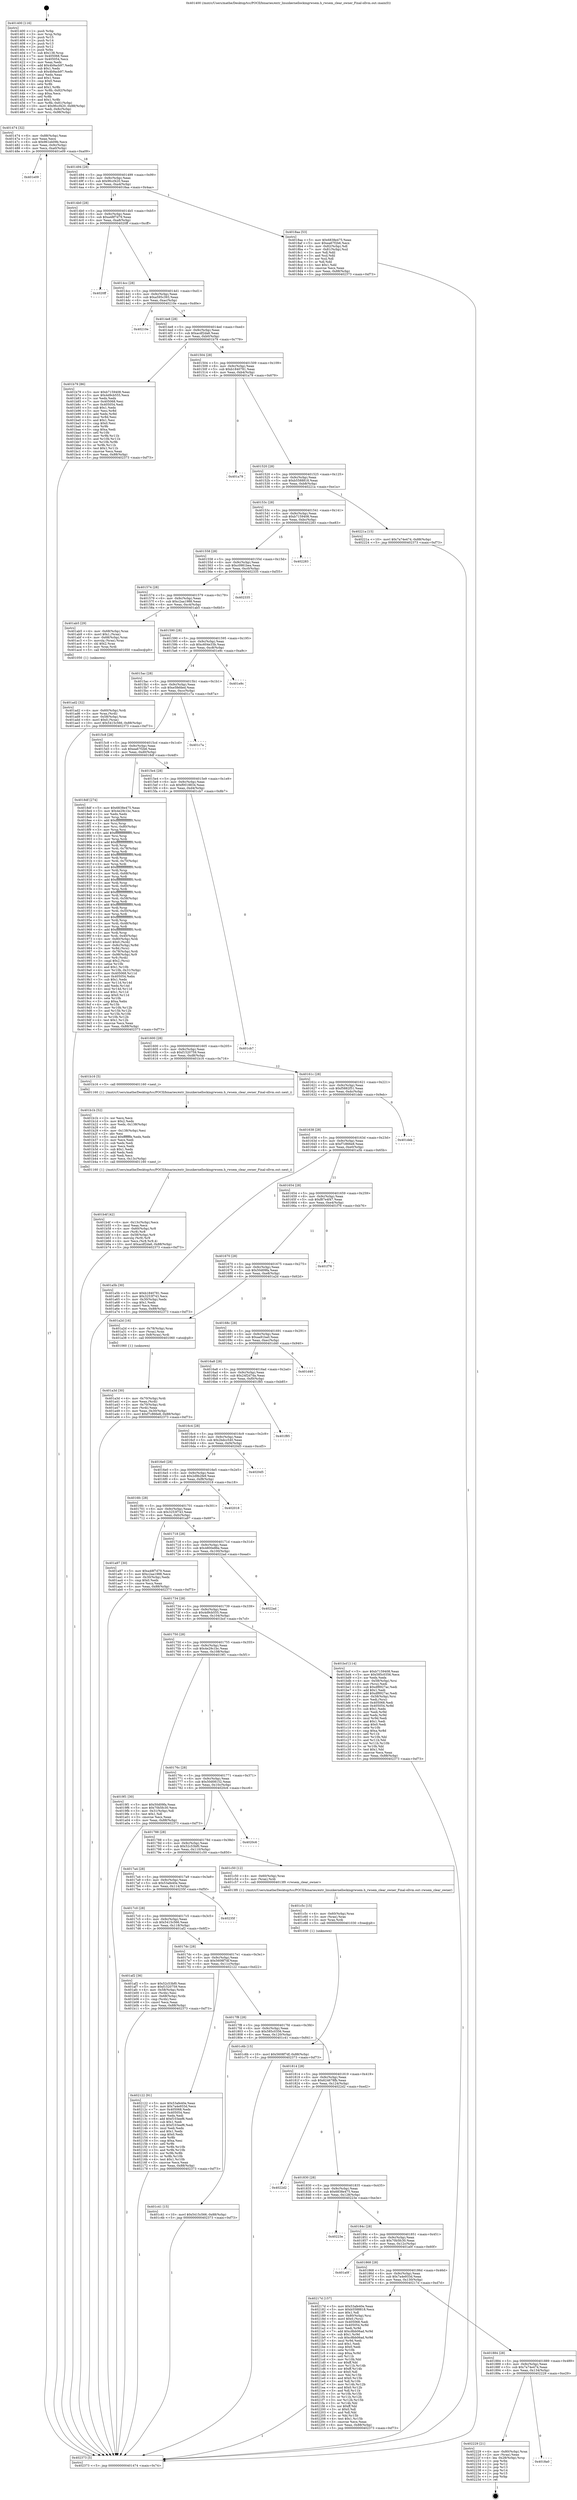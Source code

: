 digraph "0x401400" {
  label = "0x401400 (/mnt/c/Users/mathe/Desktop/tcc/POCII/binaries/extr_linuxkernellockingrwsem.h_rwsem_clear_owner_Final-ollvm.out::main(0))"
  labelloc = "t"
  node[shape=record]

  Entry [label="",width=0.3,height=0.3,shape=circle,fillcolor=black,style=filled]
  "0x401474" [label="{
     0x401474 [32]\l
     | [instrs]\l
     &nbsp;&nbsp;0x401474 \<+6\>: mov -0x88(%rbp),%eax\l
     &nbsp;&nbsp;0x40147a \<+2\>: mov %eax,%ecx\l
     &nbsp;&nbsp;0x40147c \<+6\>: sub $0x961eb09b,%ecx\l
     &nbsp;&nbsp;0x401482 \<+6\>: mov %eax,-0x9c(%rbp)\l
     &nbsp;&nbsp;0x401488 \<+6\>: mov %ecx,-0xa0(%rbp)\l
     &nbsp;&nbsp;0x40148e \<+6\>: je 0000000000401e09 \<main+0xa09\>\l
  }"]
  "0x401e09" [label="{
     0x401e09\l
  }", style=dashed]
  "0x401494" [label="{
     0x401494 [28]\l
     | [instrs]\l
     &nbsp;&nbsp;0x401494 \<+5\>: jmp 0000000000401499 \<main+0x99\>\l
     &nbsp;&nbsp;0x401499 \<+6\>: mov -0x9c(%rbp),%eax\l
     &nbsp;&nbsp;0x40149f \<+5\>: sub $0x9fccf420,%eax\l
     &nbsp;&nbsp;0x4014a4 \<+6\>: mov %eax,-0xa4(%rbp)\l
     &nbsp;&nbsp;0x4014aa \<+6\>: je 00000000004018aa \<main+0x4aa\>\l
  }"]
  Exit [label="",width=0.3,height=0.3,shape=circle,fillcolor=black,style=filled,peripheries=2]
  "0x4018aa" [label="{
     0x4018aa [53]\l
     | [instrs]\l
     &nbsp;&nbsp;0x4018aa \<+5\>: mov $0x6838e475,%eax\l
     &nbsp;&nbsp;0x4018af \<+5\>: mov $0xea67f2b6,%ecx\l
     &nbsp;&nbsp;0x4018b4 \<+6\>: mov -0x82(%rbp),%dl\l
     &nbsp;&nbsp;0x4018ba \<+7\>: mov -0x81(%rbp),%sil\l
     &nbsp;&nbsp;0x4018c1 \<+3\>: mov %dl,%dil\l
     &nbsp;&nbsp;0x4018c4 \<+3\>: and %sil,%dil\l
     &nbsp;&nbsp;0x4018c7 \<+3\>: xor %sil,%dl\l
     &nbsp;&nbsp;0x4018ca \<+3\>: or %dl,%dil\l
     &nbsp;&nbsp;0x4018cd \<+4\>: test $0x1,%dil\l
     &nbsp;&nbsp;0x4018d1 \<+3\>: cmovne %ecx,%eax\l
     &nbsp;&nbsp;0x4018d4 \<+6\>: mov %eax,-0x88(%rbp)\l
     &nbsp;&nbsp;0x4018da \<+5\>: jmp 0000000000402373 \<main+0xf73\>\l
  }"]
  "0x4014b0" [label="{
     0x4014b0 [28]\l
     | [instrs]\l
     &nbsp;&nbsp;0x4014b0 \<+5\>: jmp 00000000004014b5 \<main+0xb5\>\l
     &nbsp;&nbsp;0x4014b5 \<+6\>: mov -0x9c(%rbp),%eax\l
     &nbsp;&nbsp;0x4014bb \<+5\>: sub $0xa48f7d79,%eax\l
     &nbsp;&nbsp;0x4014c0 \<+6\>: mov %eax,-0xa8(%rbp)\l
     &nbsp;&nbsp;0x4014c6 \<+6\>: je 00000000004020ff \<main+0xcff\>\l
  }"]
  "0x402373" [label="{
     0x402373 [5]\l
     | [instrs]\l
     &nbsp;&nbsp;0x402373 \<+5\>: jmp 0000000000401474 \<main+0x74\>\l
  }"]
  "0x401400" [label="{
     0x401400 [116]\l
     | [instrs]\l
     &nbsp;&nbsp;0x401400 \<+1\>: push %rbp\l
     &nbsp;&nbsp;0x401401 \<+3\>: mov %rsp,%rbp\l
     &nbsp;&nbsp;0x401404 \<+2\>: push %r15\l
     &nbsp;&nbsp;0x401406 \<+2\>: push %r14\l
     &nbsp;&nbsp;0x401408 \<+2\>: push %r13\l
     &nbsp;&nbsp;0x40140a \<+2\>: push %r12\l
     &nbsp;&nbsp;0x40140c \<+1\>: push %rbx\l
     &nbsp;&nbsp;0x40140d \<+7\>: sub $0x138,%rsp\l
     &nbsp;&nbsp;0x401414 \<+7\>: mov 0x405068,%eax\l
     &nbsp;&nbsp;0x40141b \<+7\>: mov 0x405054,%ecx\l
     &nbsp;&nbsp;0x401422 \<+2\>: mov %eax,%edx\l
     &nbsp;&nbsp;0x401424 \<+6\>: add $0x4b9acb97,%edx\l
     &nbsp;&nbsp;0x40142a \<+3\>: sub $0x1,%edx\l
     &nbsp;&nbsp;0x40142d \<+6\>: sub $0x4b9acb97,%edx\l
     &nbsp;&nbsp;0x401433 \<+3\>: imul %edx,%eax\l
     &nbsp;&nbsp;0x401436 \<+3\>: and $0x1,%eax\l
     &nbsp;&nbsp;0x401439 \<+3\>: cmp $0x0,%eax\l
     &nbsp;&nbsp;0x40143c \<+4\>: sete %r8b\l
     &nbsp;&nbsp;0x401440 \<+4\>: and $0x1,%r8b\l
     &nbsp;&nbsp;0x401444 \<+7\>: mov %r8b,-0x82(%rbp)\l
     &nbsp;&nbsp;0x40144b \<+3\>: cmp $0xa,%ecx\l
     &nbsp;&nbsp;0x40144e \<+4\>: setl %r8b\l
     &nbsp;&nbsp;0x401452 \<+4\>: and $0x1,%r8b\l
     &nbsp;&nbsp;0x401456 \<+7\>: mov %r8b,-0x81(%rbp)\l
     &nbsp;&nbsp;0x40145d \<+10\>: movl $0x9fccf420,-0x88(%rbp)\l
     &nbsp;&nbsp;0x401467 \<+6\>: mov %edi,-0x8c(%rbp)\l
     &nbsp;&nbsp;0x40146d \<+7\>: mov %rsi,-0x98(%rbp)\l
  }"]
  "0x4018a0" [label="{
     0x4018a0\l
  }", style=dashed]
  "0x4020ff" [label="{
     0x4020ff\l
  }", style=dashed]
  "0x4014cc" [label="{
     0x4014cc [28]\l
     | [instrs]\l
     &nbsp;&nbsp;0x4014cc \<+5\>: jmp 00000000004014d1 \<main+0xd1\>\l
     &nbsp;&nbsp;0x4014d1 \<+6\>: mov -0x9c(%rbp),%eax\l
     &nbsp;&nbsp;0x4014d7 \<+5\>: sub $0xa595c393,%eax\l
     &nbsp;&nbsp;0x4014dc \<+6\>: mov %eax,-0xac(%rbp)\l
     &nbsp;&nbsp;0x4014e2 \<+6\>: je 000000000040210e \<main+0xd0e\>\l
  }"]
  "0x402229" [label="{
     0x402229 [21]\l
     | [instrs]\l
     &nbsp;&nbsp;0x402229 \<+4\>: mov -0x80(%rbp),%rax\l
     &nbsp;&nbsp;0x40222d \<+2\>: mov (%rax),%eax\l
     &nbsp;&nbsp;0x40222f \<+4\>: lea -0x28(%rbp),%rsp\l
     &nbsp;&nbsp;0x402233 \<+1\>: pop %rbx\l
     &nbsp;&nbsp;0x402234 \<+2\>: pop %r12\l
     &nbsp;&nbsp;0x402236 \<+2\>: pop %r13\l
     &nbsp;&nbsp;0x402238 \<+2\>: pop %r14\l
     &nbsp;&nbsp;0x40223a \<+2\>: pop %r15\l
     &nbsp;&nbsp;0x40223c \<+1\>: pop %rbp\l
     &nbsp;&nbsp;0x40223d \<+1\>: ret\l
  }"]
  "0x40210e" [label="{
     0x40210e\l
  }", style=dashed]
  "0x4014e8" [label="{
     0x4014e8 [28]\l
     | [instrs]\l
     &nbsp;&nbsp;0x4014e8 \<+5\>: jmp 00000000004014ed \<main+0xed\>\l
     &nbsp;&nbsp;0x4014ed \<+6\>: mov -0x9c(%rbp),%eax\l
     &nbsp;&nbsp;0x4014f3 \<+5\>: sub $0xacdf2da6,%eax\l
     &nbsp;&nbsp;0x4014f8 \<+6\>: mov %eax,-0xb0(%rbp)\l
     &nbsp;&nbsp;0x4014fe \<+6\>: je 0000000000401b79 \<main+0x779\>\l
  }"]
  "0x401884" [label="{
     0x401884 [28]\l
     | [instrs]\l
     &nbsp;&nbsp;0x401884 \<+5\>: jmp 0000000000401889 \<main+0x489\>\l
     &nbsp;&nbsp;0x401889 \<+6\>: mov -0x9c(%rbp),%eax\l
     &nbsp;&nbsp;0x40188f \<+5\>: sub $0x7a74e474,%eax\l
     &nbsp;&nbsp;0x401894 \<+6\>: mov %eax,-0x134(%rbp)\l
     &nbsp;&nbsp;0x40189a \<+6\>: je 0000000000402229 \<main+0xe29\>\l
  }"]
  "0x401b79" [label="{
     0x401b79 [86]\l
     | [instrs]\l
     &nbsp;&nbsp;0x401b79 \<+5\>: mov $0xb7159408,%eax\l
     &nbsp;&nbsp;0x401b7e \<+5\>: mov $0x4d9cb555,%ecx\l
     &nbsp;&nbsp;0x401b83 \<+2\>: xor %edx,%edx\l
     &nbsp;&nbsp;0x401b85 \<+7\>: mov 0x405068,%esi\l
     &nbsp;&nbsp;0x401b8c \<+7\>: mov 0x405054,%edi\l
     &nbsp;&nbsp;0x401b93 \<+3\>: sub $0x1,%edx\l
     &nbsp;&nbsp;0x401b96 \<+3\>: mov %esi,%r8d\l
     &nbsp;&nbsp;0x401b99 \<+3\>: add %edx,%r8d\l
     &nbsp;&nbsp;0x401b9c \<+4\>: imul %r8d,%esi\l
     &nbsp;&nbsp;0x401ba0 \<+3\>: and $0x1,%esi\l
     &nbsp;&nbsp;0x401ba3 \<+3\>: cmp $0x0,%esi\l
     &nbsp;&nbsp;0x401ba6 \<+4\>: sete %r9b\l
     &nbsp;&nbsp;0x401baa \<+3\>: cmp $0xa,%edi\l
     &nbsp;&nbsp;0x401bad \<+4\>: setl %r10b\l
     &nbsp;&nbsp;0x401bb1 \<+3\>: mov %r9b,%r11b\l
     &nbsp;&nbsp;0x401bb4 \<+3\>: and %r10b,%r11b\l
     &nbsp;&nbsp;0x401bb7 \<+3\>: xor %r10b,%r9b\l
     &nbsp;&nbsp;0x401bba \<+3\>: or %r9b,%r11b\l
     &nbsp;&nbsp;0x401bbd \<+4\>: test $0x1,%r11b\l
     &nbsp;&nbsp;0x401bc1 \<+3\>: cmovne %ecx,%eax\l
     &nbsp;&nbsp;0x401bc4 \<+6\>: mov %eax,-0x88(%rbp)\l
     &nbsp;&nbsp;0x401bca \<+5\>: jmp 0000000000402373 \<main+0xf73\>\l
  }"]
  "0x401504" [label="{
     0x401504 [28]\l
     | [instrs]\l
     &nbsp;&nbsp;0x401504 \<+5\>: jmp 0000000000401509 \<main+0x109\>\l
     &nbsp;&nbsp;0x401509 \<+6\>: mov -0x9c(%rbp),%eax\l
     &nbsp;&nbsp;0x40150f \<+5\>: sub $0xb1840781,%eax\l
     &nbsp;&nbsp;0x401514 \<+6\>: mov %eax,-0xb4(%rbp)\l
     &nbsp;&nbsp;0x40151a \<+6\>: je 0000000000401a79 \<main+0x679\>\l
  }"]
  "0x40217d" [label="{
     0x40217d [157]\l
     | [instrs]\l
     &nbsp;&nbsp;0x40217d \<+5\>: mov $0x53afe40e,%eax\l
     &nbsp;&nbsp;0x402182 \<+5\>: mov $0xb5588818,%ecx\l
     &nbsp;&nbsp;0x402187 \<+2\>: mov $0x1,%dl\l
     &nbsp;&nbsp;0x402189 \<+4\>: mov -0x80(%rbp),%rsi\l
     &nbsp;&nbsp;0x40218d \<+6\>: movl $0x0,(%rsi)\l
     &nbsp;&nbsp;0x402193 \<+7\>: mov 0x405068,%edi\l
     &nbsp;&nbsp;0x40219a \<+8\>: mov 0x405054,%r8d\l
     &nbsp;&nbsp;0x4021a2 \<+3\>: mov %edi,%r9d\l
     &nbsp;&nbsp;0x4021a5 \<+7\>: add $0xc8bb06ad,%r9d\l
     &nbsp;&nbsp;0x4021ac \<+4\>: sub $0x1,%r9d\l
     &nbsp;&nbsp;0x4021b0 \<+7\>: sub $0xc8bb06ad,%r9d\l
     &nbsp;&nbsp;0x4021b7 \<+4\>: imul %r9d,%edi\l
     &nbsp;&nbsp;0x4021bb \<+3\>: and $0x1,%edi\l
     &nbsp;&nbsp;0x4021be \<+3\>: cmp $0x0,%edi\l
     &nbsp;&nbsp;0x4021c1 \<+4\>: sete %r10b\l
     &nbsp;&nbsp;0x4021c5 \<+4\>: cmp $0xa,%r8d\l
     &nbsp;&nbsp;0x4021c9 \<+4\>: setl %r11b\l
     &nbsp;&nbsp;0x4021cd \<+3\>: mov %r10b,%bl\l
     &nbsp;&nbsp;0x4021d0 \<+3\>: xor $0xff,%bl\l
     &nbsp;&nbsp;0x4021d3 \<+3\>: mov %r11b,%r14b\l
     &nbsp;&nbsp;0x4021d6 \<+4\>: xor $0xff,%r14b\l
     &nbsp;&nbsp;0x4021da \<+3\>: xor $0x0,%dl\l
     &nbsp;&nbsp;0x4021dd \<+3\>: mov %bl,%r15b\l
     &nbsp;&nbsp;0x4021e0 \<+4\>: and $0x0,%r15b\l
     &nbsp;&nbsp;0x4021e4 \<+3\>: and %dl,%r10b\l
     &nbsp;&nbsp;0x4021e7 \<+3\>: mov %r14b,%r12b\l
     &nbsp;&nbsp;0x4021ea \<+4\>: and $0x0,%r12b\l
     &nbsp;&nbsp;0x4021ee \<+3\>: and %dl,%r11b\l
     &nbsp;&nbsp;0x4021f1 \<+3\>: or %r10b,%r15b\l
     &nbsp;&nbsp;0x4021f4 \<+3\>: or %r11b,%r12b\l
     &nbsp;&nbsp;0x4021f7 \<+3\>: xor %r12b,%r15b\l
     &nbsp;&nbsp;0x4021fa \<+3\>: or %r14b,%bl\l
     &nbsp;&nbsp;0x4021fd \<+3\>: xor $0xff,%bl\l
     &nbsp;&nbsp;0x402200 \<+3\>: or $0x0,%dl\l
     &nbsp;&nbsp;0x402203 \<+2\>: and %dl,%bl\l
     &nbsp;&nbsp;0x402205 \<+3\>: or %bl,%r15b\l
     &nbsp;&nbsp;0x402208 \<+4\>: test $0x1,%r15b\l
     &nbsp;&nbsp;0x40220c \<+3\>: cmovne %ecx,%eax\l
     &nbsp;&nbsp;0x40220f \<+6\>: mov %eax,-0x88(%rbp)\l
     &nbsp;&nbsp;0x402215 \<+5\>: jmp 0000000000402373 \<main+0xf73\>\l
  }"]
  "0x401a79" [label="{
     0x401a79\l
  }", style=dashed]
  "0x401520" [label="{
     0x401520 [28]\l
     | [instrs]\l
     &nbsp;&nbsp;0x401520 \<+5\>: jmp 0000000000401525 \<main+0x125\>\l
     &nbsp;&nbsp;0x401525 \<+6\>: mov -0x9c(%rbp),%eax\l
     &nbsp;&nbsp;0x40152b \<+5\>: sub $0xb5588818,%eax\l
     &nbsp;&nbsp;0x401530 \<+6\>: mov %eax,-0xb8(%rbp)\l
     &nbsp;&nbsp;0x401536 \<+6\>: je 000000000040221a \<main+0xe1a\>\l
  }"]
  "0x401868" [label="{
     0x401868 [28]\l
     | [instrs]\l
     &nbsp;&nbsp;0x401868 \<+5\>: jmp 000000000040186d \<main+0x46d\>\l
     &nbsp;&nbsp;0x40186d \<+6\>: mov -0x9c(%rbp),%eax\l
     &nbsp;&nbsp;0x401873 \<+5\>: sub $0x7a4e933d,%eax\l
     &nbsp;&nbsp;0x401878 \<+6\>: mov %eax,-0x130(%rbp)\l
     &nbsp;&nbsp;0x40187e \<+6\>: je 000000000040217d \<main+0xd7d\>\l
  }"]
  "0x40221a" [label="{
     0x40221a [15]\l
     | [instrs]\l
     &nbsp;&nbsp;0x40221a \<+10\>: movl $0x7a74e474,-0x88(%rbp)\l
     &nbsp;&nbsp;0x402224 \<+5\>: jmp 0000000000402373 \<main+0xf73\>\l
  }"]
  "0x40153c" [label="{
     0x40153c [28]\l
     | [instrs]\l
     &nbsp;&nbsp;0x40153c \<+5\>: jmp 0000000000401541 \<main+0x141\>\l
     &nbsp;&nbsp;0x401541 \<+6\>: mov -0x9c(%rbp),%eax\l
     &nbsp;&nbsp;0x401547 \<+5\>: sub $0xb7159408,%eax\l
     &nbsp;&nbsp;0x40154c \<+6\>: mov %eax,-0xbc(%rbp)\l
     &nbsp;&nbsp;0x401552 \<+6\>: je 0000000000402283 \<main+0xe83\>\l
  }"]
  "0x401a0f" [label="{
     0x401a0f\l
  }", style=dashed]
  "0x402283" [label="{
     0x402283\l
  }", style=dashed]
  "0x401558" [label="{
     0x401558 [28]\l
     | [instrs]\l
     &nbsp;&nbsp;0x401558 \<+5\>: jmp 000000000040155d \<main+0x15d\>\l
     &nbsp;&nbsp;0x40155d \<+6\>: mov -0x9c(%rbp),%eax\l
     &nbsp;&nbsp;0x401563 \<+5\>: sub $0xc0981bea,%eax\l
     &nbsp;&nbsp;0x401568 \<+6\>: mov %eax,-0xc0(%rbp)\l
     &nbsp;&nbsp;0x40156e \<+6\>: je 0000000000402335 \<main+0xf35\>\l
  }"]
  "0x40184c" [label="{
     0x40184c [28]\l
     | [instrs]\l
     &nbsp;&nbsp;0x40184c \<+5\>: jmp 0000000000401851 \<main+0x451\>\l
     &nbsp;&nbsp;0x401851 \<+6\>: mov -0x9c(%rbp),%eax\l
     &nbsp;&nbsp;0x401857 \<+5\>: sub $0x70b5fc30,%eax\l
     &nbsp;&nbsp;0x40185c \<+6\>: mov %eax,-0x12c(%rbp)\l
     &nbsp;&nbsp;0x401862 \<+6\>: je 0000000000401a0f \<main+0x60f\>\l
  }"]
  "0x402335" [label="{
     0x402335\l
  }", style=dashed]
  "0x401574" [label="{
     0x401574 [28]\l
     | [instrs]\l
     &nbsp;&nbsp;0x401574 \<+5\>: jmp 0000000000401579 \<main+0x179\>\l
     &nbsp;&nbsp;0x401579 \<+6\>: mov -0x9c(%rbp),%eax\l
     &nbsp;&nbsp;0x40157f \<+5\>: sub $0xc2aa1988,%eax\l
     &nbsp;&nbsp;0x401584 \<+6\>: mov %eax,-0xc4(%rbp)\l
     &nbsp;&nbsp;0x40158a \<+6\>: je 0000000000401ab5 \<main+0x6b5\>\l
  }"]
  "0x40223e" [label="{
     0x40223e\l
  }", style=dashed]
  "0x401ab5" [label="{
     0x401ab5 [29]\l
     | [instrs]\l
     &nbsp;&nbsp;0x401ab5 \<+4\>: mov -0x68(%rbp),%rax\l
     &nbsp;&nbsp;0x401ab9 \<+6\>: movl $0x1,(%rax)\l
     &nbsp;&nbsp;0x401abf \<+4\>: mov -0x68(%rbp),%rax\l
     &nbsp;&nbsp;0x401ac3 \<+3\>: movslq (%rax),%rax\l
     &nbsp;&nbsp;0x401ac6 \<+4\>: shl $0x2,%rax\l
     &nbsp;&nbsp;0x401aca \<+3\>: mov %rax,%rdi\l
     &nbsp;&nbsp;0x401acd \<+5\>: call 0000000000401050 \<malloc@plt\>\l
     | [calls]\l
     &nbsp;&nbsp;0x401050 \{1\} (unknown)\l
  }"]
  "0x401590" [label="{
     0x401590 [28]\l
     | [instrs]\l
     &nbsp;&nbsp;0x401590 \<+5\>: jmp 0000000000401595 \<main+0x195\>\l
     &nbsp;&nbsp;0x401595 \<+6\>: mov -0x9c(%rbp),%eax\l
     &nbsp;&nbsp;0x40159b \<+5\>: sub $0xc604e33b,%eax\l
     &nbsp;&nbsp;0x4015a0 \<+6\>: mov %eax,-0xc8(%rbp)\l
     &nbsp;&nbsp;0x4015a6 \<+6\>: je 0000000000401e9c \<main+0xa9c\>\l
  }"]
  "0x401830" [label="{
     0x401830 [28]\l
     | [instrs]\l
     &nbsp;&nbsp;0x401830 \<+5\>: jmp 0000000000401835 \<main+0x435\>\l
     &nbsp;&nbsp;0x401835 \<+6\>: mov -0x9c(%rbp),%eax\l
     &nbsp;&nbsp;0x40183b \<+5\>: sub $0x6838e475,%eax\l
     &nbsp;&nbsp;0x401840 \<+6\>: mov %eax,-0x128(%rbp)\l
     &nbsp;&nbsp;0x401846 \<+6\>: je 000000000040223e \<main+0xe3e\>\l
  }"]
  "0x401e9c" [label="{
     0x401e9c\l
  }", style=dashed]
  "0x4015ac" [label="{
     0x4015ac [28]\l
     | [instrs]\l
     &nbsp;&nbsp;0x4015ac \<+5\>: jmp 00000000004015b1 \<main+0x1b1\>\l
     &nbsp;&nbsp;0x4015b1 \<+6\>: mov -0x9c(%rbp),%eax\l
     &nbsp;&nbsp;0x4015b7 \<+5\>: sub $0xe5fefded,%eax\l
     &nbsp;&nbsp;0x4015bc \<+6\>: mov %eax,-0xcc(%rbp)\l
     &nbsp;&nbsp;0x4015c2 \<+6\>: je 0000000000401c7a \<main+0x87a\>\l
  }"]
  "0x4022d2" [label="{
     0x4022d2\l
  }", style=dashed]
  "0x401c7a" [label="{
     0x401c7a\l
  }", style=dashed]
  "0x4015c8" [label="{
     0x4015c8 [28]\l
     | [instrs]\l
     &nbsp;&nbsp;0x4015c8 \<+5\>: jmp 00000000004015cd \<main+0x1cd\>\l
     &nbsp;&nbsp;0x4015cd \<+6\>: mov -0x9c(%rbp),%eax\l
     &nbsp;&nbsp;0x4015d3 \<+5\>: sub $0xea67f2b6,%eax\l
     &nbsp;&nbsp;0x4015d8 \<+6\>: mov %eax,-0xd0(%rbp)\l
     &nbsp;&nbsp;0x4015de \<+6\>: je 00000000004018df \<main+0x4df\>\l
  }"]
  "0x401c6b" [label="{
     0x401c6b [15]\l
     | [instrs]\l
     &nbsp;&nbsp;0x401c6b \<+10\>: movl $0x5608f7df,-0x88(%rbp)\l
     &nbsp;&nbsp;0x401c75 \<+5\>: jmp 0000000000402373 \<main+0xf73\>\l
  }"]
  "0x4018df" [label="{
     0x4018df [274]\l
     | [instrs]\l
     &nbsp;&nbsp;0x4018df \<+5\>: mov $0x6838e475,%eax\l
     &nbsp;&nbsp;0x4018e4 \<+5\>: mov $0x4e29c1bc,%ecx\l
     &nbsp;&nbsp;0x4018e9 \<+2\>: xor %edx,%edx\l
     &nbsp;&nbsp;0x4018eb \<+3\>: mov %rsp,%rsi\l
     &nbsp;&nbsp;0x4018ee \<+4\>: add $0xfffffffffffffff0,%rsi\l
     &nbsp;&nbsp;0x4018f2 \<+3\>: mov %rsi,%rsp\l
     &nbsp;&nbsp;0x4018f5 \<+4\>: mov %rsi,-0x80(%rbp)\l
     &nbsp;&nbsp;0x4018f9 \<+3\>: mov %rsp,%rsi\l
     &nbsp;&nbsp;0x4018fc \<+4\>: add $0xfffffffffffffff0,%rsi\l
     &nbsp;&nbsp;0x401900 \<+3\>: mov %rsi,%rsp\l
     &nbsp;&nbsp;0x401903 \<+3\>: mov %rsp,%rdi\l
     &nbsp;&nbsp;0x401906 \<+4\>: add $0xfffffffffffffff0,%rdi\l
     &nbsp;&nbsp;0x40190a \<+3\>: mov %rdi,%rsp\l
     &nbsp;&nbsp;0x40190d \<+4\>: mov %rdi,-0x78(%rbp)\l
     &nbsp;&nbsp;0x401911 \<+3\>: mov %rsp,%rdi\l
     &nbsp;&nbsp;0x401914 \<+4\>: add $0xfffffffffffffff0,%rdi\l
     &nbsp;&nbsp;0x401918 \<+3\>: mov %rdi,%rsp\l
     &nbsp;&nbsp;0x40191b \<+4\>: mov %rdi,-0x70(%rbp)\l
     &nbsp;&nbsp;0x40191f \<+3\>: mov %rsp,%rdi\l
     &nbsp;&nbsp;0x401922 \<+4\>: add $0xfffffffffffffff0,%rdi\l
     &nbsp;&nbsp;0x401926 \<+3\>: mov %rdi,%rsp\l
     &nbsp;&nbsp;0x401929 \<+4\>: mov %rdi,-0x68(%rbp)\l
     &nbsp;&nbsp;0x40192d \<+3\>: mov %rsp,%rdi\l
     &nbsp;&nbsp;0x401930 \<+4\>: add $0xfffffffffffffff0,%rdi\l
     &nbsp;&nbsp;0x401934 \<+3\>: mov %rdi,%rsp\l
     &nbsp;&nbsp;0x401937 \<+4\>: mov %rdi,-0x60(%rbp)\l
     &nbsp;&nbsp;0x40193b \<+3\>: mov %rsp,%rdi\l
     &nbsp;&nbsp;0x40193e \<+4\>: add $0xfffffffffffffff0,%rdi\l
     &nbsp;&nbsp;0x401942 \<+3\>: mov %rdi,%rsp\l
     &nbsp;&nbsp;0x401945 \<+4\>: mov %rdi,-0x58(%rbp)\l
     &nbsp;&nbsp;0x401949 \<+3\>: mov %rsp,%rdi\l
     &nbsp;&nbsp;0x40194c \<+4\>: add $0xfffffffffffffff0,%rdi\l
     &nbsp;&nbsp;0x401950 \<+3\>: mov %rdi,%rsp\l
     &nbsp;&nbsp;0x401953 \<+4\>: mov %rdi,-0x50(%rbp)\l
     &nbsp;&nbsp;0x401957 \<+3\>: mov %rsp,%rdi\l
     &nbsp;&nbsp;0x40195a \<+4\>: add $0xfffffffffffffff0,%rdi\l
     &nbsp;&nbsp;0x40195e \<+3\>: mov %rdi,%rsp\l
     &nbsp;&nbsp;0x401961 \<+4\>: mov %rdi,-0x48(%rbp)\l
     &nbsp;&nbsp;0x401965 \<+3\>: mov %rsp,%rdi\l
     &nbsp;&nbsp;0x401968 \<+4\>: add $0xfffffffffffffff0,%rdi\l
     &nbsp;&nbsp;0x40196c \<+3\>: mov %rdi,%rsp\l
     &nbsp;&nbsp;0x40196f \<+4\>: mov %rdi,-0x40(%rbp)\l
     &nbsp;&nbsp;0x401973 \<+4\>: mov -0x80(%rbp),%rdi\l
     &nbsp;&nbsp;0x401977 \<+6\>: movl $0x0,(%rdi)\l
     &nbsp;&nbsp;0x40197d \<+7\>: mov -0x8c(%rbp),%r8d\l
     &nbsp;&nbsp;0x401984 \<+3\>: mov %r8d,(%rsi)\l
     &nbsp;&nbsp;0x401987 \<+4\>: mov -0x78(%rbp),%rdi\l
     &nbsp;&nbsp;0x40198b \<+7\>: mov -0x98(%rbp),%r9\l
     &nbsp;&nbsp;0x401992 \<+3\>: mov %r9,(%rdi)\l
     &nbsp;&nbsp;0x401995 \<+3\>: cmpl $0x2,(%rsi)\l
     &nbsp;&nbsp;0x401998 \<+4\>: setne %r10b\l
     &nbsp;&nbsp;0x40199c \<+4\>: and $0x1,%r10b\l
     &nbsp;&nbsp;0x4019a0 \<+4\>: mov %r10b,-0x31(%rbp)\l
     &nbsp;&nbsp;0x4019a4 \<+8\>: mov 0x405068,%r11d\l
     &nbsp;&nbsp;0x4019ac \<+7\>: mov 0x405054,%ebx\l
     &nbsp;&nbsp;0x4019b3 \<+3\>: sub $0x1,%edx\l
     &nbsp;&nbsp;0x4019b6 \<+3\>: mov %r11d,%r14d\l
     &nbsp;&nbsp;0x4019b9 \<+3\>: add %edx,%r14d\l
     &nbsp;&nbsp;0x4019bc \<+4\>: imul %r14d,%r11d\l
     &nbsp;&nbsp;0x4019c0 \<+4\>: and $0x1,%r11d\l
     &nbsp;&nbsp;0x4019c4 \<+4\>: cmp $0x0,%r11d\l
     &nbsp;&nbsp;0x4019c8 \<+4\>: sete %r10b\l
     &nbsp;&nbsp;0x4019cc \<+3\>: cmp $0xa,%ebx\l
     &nbsp;&nbsp;0x4019cf \<+4\>: setl %r15b\l
     &nbsp;&nbsp;0x4019d3 \<+3\>: mov %r10b,%r12b\l
     &nbsp;&nbsp;0x4019d6 \<+3\>: and %r15b,%r12b\l
     &nbsp;&nbsp;0x4019d9 \<+3\>: xor %r15b,%r10b\l
     &nbsp;&nbsp;0x4019dc \<+3\>: or %r10b,%r12b\l
     &nbsp;&nbsp;0x4019df \<+4\>: test $0x1,%r12b\l
     &nbsp;&nbsp;0x4019e3 \<+3\>: cmovne %ecx,%eax\l
     &nbsp;&nbsp;0x4019e6 \<+6\>: mov %eax,-0x88(%rbp)\l
     &nbsp;&nbsp;0x4019ec \<+5\>: jmp 0000000000402373 \<main+0xf73\>\l
  }"]
  "0x4015e4" [label="{
     0x4015e4 [28]\l
     | [instrs]\l
     &nbsp;&nbsp;0x4015e4 \<+5\>: jmp 00000000004015e9 \<main+0x1e9\>\l
     &nbsp;&nbsp;0x4015e9 \<+6\>: mov -0x9c(%rbp),%eax\l
     &nbsp;&nbsp;0x4015ef \<+5\>: sub $0xf0018834,%eax\l
     &nbsp;&nbsp;0x4015f4 \<+6\>: mov %eax,-0xd4(%rbp)\l
     &nbsp;&nbsp;0x4015fa \<+6\>: je 0000000000401cb7 \<main+0x8b7\>\l
  }"]
  "0x401c5c" [label="{
     0x401c5c [15]\l
     | [instrs]\l
     &nbsp;&nbsp;0x401c5c \<+4\>: mov -0x60(%rbp),%rax\l
     &nbsp;&nbsp;0x401c60 \<+3\>: mov (%rax),%rax\l
     &nbsp;&nbsp;0x401c63 \<+3\>: mov %rax,%rdi\l
     &nbsp;&nbsp;0x401c66 \<+5\>: call 0000000000401030 \<free@plt\>\l
     | [calls]\l
     &nbsp;&nbsp;0x401030 \{1\} (unknown)\l
  }"]
  "0x401814" [label="{
     0x401814 [28]\l
     | [instrs]\l
     &nbsp;&nbsp;0x401814 \<+5\>: jmp 0000000000401819 \<main+0x419\>\l
     &nbsp;&nbsp;0x401819 \<+6\>: mov -0x9c(%rbp),%eax\l
     &nbsp;&nbsp;0x40181f \<+5\>: sub $0x624678fb,%eax\l
     &nbsp;&nbsp;0x401824 \<+6\>: mov %eax,-0x124(%rbp)\l
     &nbsp;&nbsp;0x40182a \<+6\>: je 00000000004022d2 \<main+0xed2\>\l
  }"]
  "0x401cb7" [label="{
     0x401cb7\l
  }", style=dashed]
  "0x401600" [label="{
     0x401600 [28]\l
     | [instrs]\l
     &nbsp;&nbsp;0x401600 \<+5\>: jmp 0000000000401605 \<main+0x205\>\l
     &nbsp;&nbsp;0x401605 \<+6\>: mov -0x9c(%rbp),%eax\l
     &nbsp;&nbsp;0x40160b \<+5\>: sub $0xf1520759,%eax\l
     &nbsp;&nbsp;0x401610 \<+6\>: mov %eax,-0xd8(%rbp)\l
     &nbsp;&nbsp;0x401616 \<+6\>: je 0000000000401b16 \<main+0x716\>\l
  }"]
  "0x401c41" [label="{
     0x401c41 [15]\l
     | [instrs]\l
     &nbsp;&nbsp;0x401c41 \<+10\>: movl $0x5415c566,-0x88(%rbp)\l
     &nbsp;&nbsp;0x401c4b \<+5\>: jmp 0000000000402373 \<main+0xf73\>\l
  }"]
  "0x401b16" [label="{
     0x401b16 [5]\l
     | [instrs]\l
     &nbsp;&nbsp;0x401b16 \<+5\>: call 0000000000401160 \<next_i\>\l
     | [calls]\l
     &nbsp;&nbsp;0x401160 \{1\} (/mnt/c/Users/mathe/Desktop/tcc/POCII/binaries/extr_linuxkernellockingrwsem.h_rwsem_clear_owner_Final-ollvm.out::next_i)\l
  }"]
  "0x40161c" [label="{
     0x40161c [28]\l
     | [instrs]\l
     &nbsp;&nbsp;0x40161c \<+5\>: jmp 0000000000401621 \<main+0x221\>\l
     &nbsp;&nbsp;0x401621 \<+6\>: mov -0x9c(%rbp),%eax\l
     &nbsp;&nbsp;0x401627 \<+5\>: sub $0xf5882f51,%eax\l
     &nbsp;&nbsp;0x40162c \<+6\>: mov %eax,-0xdc(%rbp)\l
     &nbsp;&nbsp;0x401632 \<+6\>: je 0000000000401deb \<main+0x9eb\>\l
  }"]
  "0x4017f8" [label="{
     0x4017f8 [28]\l
     | [instrs]\l
     &nbsp;&nbsp;0x4017f8 \<+5\>: jmp 00000000004017fd \<main+0x3fd\>\l
     &nbsp;&nbsp;0x4017fd \<+6\>: mov -0x9c(%rbp),%eax\l
     &nbsp;&nbsp;0x401803 \<+5\>: sub $0x585c0356,%eax\l
     &nbsp;&nbsp;0x401808 \<+6\>: mov %eax,-0x120(%rbp)\l
     &nbsp;&nbsp;0x40180e \<+6\>: je 0000000000401c41 \<main+0x841\>\l
  }"]
  "0x401deb" [label="{
     0x401deb\l
  }", style=dashed]
  "0x401638" [label="{
     0x401638 [28]\l
     | [instrs]\l
     &nbsp;&nbsp;0x401638 \<+5\>: jmp 000000000040163d \<main+0x23d\>\l
     &nbsp;&nbsp;0x40163d \<+6\>: mov -0x9c(%rbp),%eax\l
     &nbsp;&nbsp;0x401643 \<+5\>: sub $0xf7c866e8,%eax\l
     &nbsp;&nbsp;0x401648 \<+6\>: mov %eax,-0xe0(%rbp)\l
     &nbsp;&nbsp;0x40164e \<+6\>: je 0000000000401a5b \<main+0x65b\>\l
  }"]
  "0x402122" [label="{
     0x402122 [91]\l
     | [instrs]\l
     &nbsp;&nbsp;0x402122 \<+5\>: mov $0x53afe40e,%eax\l
     &nbsp;&nbsp;0x402127 \<+5\>: mov $0x7a4e933d,%ecx\l
     &nbsp;&nbsp;0x40212c \<+7\>: mov 0x405068,%edx\l
     &nbsp;&nbsp;0x402133 \<+7\>: mov 0x405054,%esi\l
     &nbsp;&nbsp;0x40213a \<+2\>: mov %edx,%edi\l
     &nbsp;&nbsp;0x40213c \<+6\>: add $0xf103eef6,%edi\l
     &nbsp;&nbsp;0x402142 \<+3\>: sub $0x1,%edi\l
     &nbsp;&nbsp;0x402145 \<+6\>: sub $0xf103eef6,%edi\l
     &nbsp;&nbsp;0x40214b \<+3\>: imul %edi,%edx\l
     &nbsp;&nbsp;0x40214e \<+3\>: and $0x1,%edx\l
     &nbsp;&nbsp;0x402151 \<+3\>: cmp $0x0,%edx\l
     &nbsp;&nbsp;0x402154 \<+4\>: sete %r8b\l
     &nbsp;&nbsp;0x402158 \<+3\>: cmp $0xa,%esi\l
     &nbsp;&nbsp;0x40215b \<+4\>: setl %r9b\l
     &nbsp;&nbsp;0x40215f \<+3\>: mov %r8b,%r10b\l
     &nbsp;&nbsp;0x402162 \<+3\>: and %r9b,%r10b\l
     &nbsp;&nbsp;0x402165 \<+3\>: xor %r9b,%r8b\l
     &nbsp;&nbsp;0x402168 \<+3\>: or %r8b,%r10b\l
     &nbsp;&nbsp;0x40216b \<+4\>: test $0x1,%r10b\l
     &nbsp;&nbsp;0x40216f \<+3\>: cmovne %ecx,%eax\l
     &nbsp;&nbsp;0x402172 \<+6\>: mov %eax,-0x88(%rbp)\l
     &nbsp;&nbsp;0x402178 \<+5\>: jmp 0000000000402373 \<main+0xf73\>\l
  }"]
  "0x401a5b" [label="{
     0x401a5b [30]\l
     | [instrs]\l
     &nbsp;&nbsp;0x401a5b \<+5\>: mov $0xb1840781,%eax\l
     &nbsp;&nbsp;0x401a60 \<+5\>: mov $0x3253f743,%ecx\l
     &nbsp;&nbsp;0x401a65 \<+3\>: mov -0x30(%rbp),%edx\l
     &nbsp;&nbsp;0x401a68 \<+3\>: cmp $0x1,%edx\l
     &nbsp;&nbsp;0x401a6b \<+3\>: cmovl %ecx,%eax\l
     &nbsp;&nbsp;0x401a6e \<+6\>: mov %eax,-0x88(%rbp)\l
     &nbsp;&nbsp;0x401a74 \<+5\>: jmp 0000000000402373 \<main+0xf73\>\l
  }"]
  "0x401654" [label="{
     0x401654 [28]\l
     | [instrs]\l
     &nbsp;&nbsp;0x401654 \<+5\>: jmp 0000000000401659 \<main+0x259\>\l
     &nbsp;&nbsp;0x401659 \<+6\>: mov -0x9c(%rbp),%eax\l
     &nbsp;&nbsp;0x40165f \<+5\>: sub $0xf87e4f47,%eax\l
     &nbsp;&nbsp;0x401664 \<+6\>: mov %eax,-0xe4(%rbp)\l
     &nbsp;&nbsp;0x40166a \<+6\>: je 0000000000401f76 \<main+0xb76\>\l
  }"]
  "0x401b4f" [label="{
     0x401b4f [42]\l
     | [instrs]\l
     &nbsp;&nbsp;0x401b4f \<+6\>: mov -0x13c(%rbp),%ecx\l
     &nbsp;&nbsp;0x401b55 \<+3\>: imul %eax,%ecx\l
     &nbsp;&nbsp;0x401b58 \<+4\>: mov -0x60(%rbp),%r8\l
     &nbsp;&nbsp;0x401b5c \<+3\>: mov (%r8),%r8\l
     &nbsp;&nbsp;0x401b5f \<+4\>: mov -0x58(%rbp),%r9\l
     &nbsp;&nbsp;0x401b63 \<+3\>: movslq (%r9),%r9\l
     &nbsp;&nbsp;0x401b66 \<+4\>: mov %ecx,(%r8,%r9,4)\l
     &nbsp;&nbsp;0x401b6a \<+10\>: movl $0xacdf2da6,-0x88(%rbp)\l
     &nbsp;&nbsp;0x401b74 \<+5\>: jmp 0000000000402373 \<main+0xf73\>\l
  }"]
  "0x401f76" [label="{
     0x401f76\l
  }", style=dashed]
  "0x401670" [label="{
     0x401670 [28]\l
     | [instrs]\l
     &nbsp;&nbsp;0x401670 \<+5\>: jmp 0000000000401675 \<main+0x275\>\l
     &nbsp;&nbsp;0x401675 \<+6\>: mov -0x9c(%rbp),%eax\l
     &nbsp;&nbsp;0x40167b \<+5\>: sub $0x50d09fa,%eax\l
     &nbsp;&nbsp;0x401680 \<+6\>: mov %eax,-0xe8(%rbp)\l
     &nbsp;&nbsp;0x401686 \<+6\>: je 0000000000401a2d \<main+0x62d\>\l
  }"]
  "0x401b1b" [label="{
     0x401b1b [52]\l
     | [instrs]\l
     &nbsp;&nbsp;0x401b1b \<+2\>: xor %ecx,%ecx\l
     &nbsp;&nbsp;0x401b1d \<+5\>: mov $0x2,%edx\l
     &nbsp;&nbsp;0x401b22 \<+6\>: mov %edx,-0x138(%rbp)\l
     &nbsp;&nbsp;0x401b28 \<+1\>: cltd\l
     &nbsp;&nbsp;0x401b29 \<+6\>: mov -0x138(%rbp),%esi\l
     &nbsp;&nbsp;0x401b2f \<+2\>: idiv %esi\l
     &nbsp;&nbsp;0x401b31 \<+6\>: imul $0xfffffffe,%edx,%edx\l
     &nbsp;&nbsp;0x401b37 \<+2\>: mov %ecx,%edi\l
     &nbsp;&nbsp;0x401b39 \<+2\>: sub %edx,%edi\l
     &nbsp;&nbsp;0x401b3b \<+2\>: mov %ecx,%edx\l
     &nbsp;&nbsp;0x401b3d \<+3\>: sub $0x1,%edx\l
     &nbsp;&nbsp;0x401b40 \<+2\>: add %edx,%edi\l
     &nbsp;&nbsp;0x401b42 \<+2\>: sub %edi,%ecx\l
     &nbsp;&nbsp;0x401b44 \<+6\>: mov %ecx,-0x13c(%rbp)\l
     &nbsp;&nbsp;0x401b4a \<+5\>: call 0000000000401160 \<next_i\>\l
     | [calls]\l
     &nbsp;&nbsp;0x401160 \{1\} (/mnt/c/Users/mathe/Desktop/tcc/POCII/binaries/extr_linuxkernellockingrwsem.h_rwsem_clear_owner_Final-ollvm.out::next_i)\l
  }"]
  "0x401a2d" [label="{
     0x401a2d [16]\l
     | [instrs]\l
     &nbsp;&nbsp;0x401a2d \<+4\>: mov -0x78(%rbp),%rax\l
     &nbsp;&nbsp;0x401a31 \<+3\>: mov (%rax),%rax\l
     &nbsp;&nbsp;0x401a34 \<+4\>: mov 0x8(%rax),%rdi\l
     &nbsp;&nbsp;0x401a38 \<+5\>: call 0000000000401060 \<atoi@plt\>\l
     | [calls]\l
     &nbsp;&nbsp;0x401060 \{1\} (unknown)\l
  }"]
  "0x40168c" [label="{
     0x40168c [28]\l
     | [instrs]\l
     &nbsp;&nbsp;0x40168c \<+5\>: jmp 0000000000401691 \<main+0x291\>\l
     &nbsp;&nbsp;0x401691 \<+6\>: mov -0x9c(%rbp),%eax\l
     &nbsp;&nbsp;0x401697 \<+5\>: sub $0xaa91ba0,%eax\l
     &nbsp;&nbsp;0x40169c \<+6\>: mov %eax,-0xec(%rbp)\l
     &nbsp;&nbsp;0x4016a2 \<+6\>: je 0000000000401d40 \<main+0x940\>\l
  }"]
  "0x4017dc" [label="{
     0x4017dc [28]\l
     | [instrs]\l
     &nbsp;&nbsp;0x4017dc \<+5\>: jmp 00000000004017e1 \<main+0x3e1\>\l
     &nbsp;&nbsp;0x4017e1 \<+6\>: mov -0x9c(%rbp),%eax\l
     &nbsp;&nbsp;0x4017e7 \<+5\>: sub $0x5608f7df,%eax\l
     &nbsp;&nbsp;0x4017ec \<+6\>: mov %eax,-0x11c(%rbp)\l
     &nbsp;&nbsp;0x4017f2 \<+6\>: je 0000000000402122 \<main+0xd22\>\l
  }"]
  "0x401d40" [label="{
     0x401d40\l
  }", style=dashed]
  "0x4016a8" [label="{
     0x4016a8 [28]\l
     | [instrs]\l
     &nbsp;&nbsp;0x4016a8 \<+5\>: jmp 00000000004016ad \<main+0x2ad\>\l
     &nbsp;&nbsp;0x4016ad \<+6\>: mov -0x9c(%rbp),%eax\l
     &nbsp;&nbsp;0x4016b3 \<+5\>: sub $0x24f2d7da,%eax\l
     &nbsp;&nbsp;0x4016b8 \<+6\>: mov %eax,-0xf0(%rbp)\l
     &nbsp;&nbsp;0x4016be \<+6\>: je 0000000000401f85 \<main+0xb85\>\l
  }"]
  "0x401af2" [label="{
     0x401af2 [36]\l
     | [instrs]\l
     &nbsp;&nbsp;0x401af2 \<+5\>: mov $0x52c53bf0,%eax\l
     &nbsp;&nbsp;0x401af7 \<+5\>: mov $0xf1520759,%ecx\l
     &nbsp;&nbsp;0x401afc \<+4\>: mov -0x58(%rbp),%rdx\l
     &nbsp;&nbsp;0x401b00 \<+2\>: mov (%rdx),%esi\l
     &nbsp;&nbsp;0x401b02 \<+4\>: mov -0x68(%rbp),%rdx\l
     &nbsp;&nbsp;0x401b06 \<+2\>: cmp (%rdx),%esi\l
     &nbsp;&nbsp;0x401b08 \<+3\>: cmovl %ecx,%eax\l
     &nbsp;&nbsp;0x401b0b \<+6\>: mov %eax,-0x88(%rbp)\l
     &nbsp;&nbsp;0x401b11 \<+5\>: jmp 0000000000402373 \<main+0xf73\>\l
  }"]
  "0x401f85" [label="{
     0x401f85\l
  }", style=dashed]
  "0x4016c4" [label="{
     0x4016c4 [28]\l
     | [instrs]\l
     &nbsp;&nbsp;0x4016c4 \<+5\>: jmp 00000000004016c9 \<main+0x2c9\>\l
     &nbsp;&nbsp;0x4016c9 \<+6\>: mov -0x9c(%rbp),%eax\l
     &nbsp;&nbsp;0x4016cf \<+5\>: sub $0x2bdcc540,%eax\l
     &nbsp;&nbsp;0x4016d4 \<+6\>: mov %eax,-0xf4(%rbp)\l
     &nbsp;&nbsp;0x4016da \<+6\>: je 00000000004020d5 \<main+0xcd5\>\l
  }"]
  "0x4017c0" [label="{
     0x4017c0 [28]\l
     | [instrs]\l
     &nbsp;&nbsp;0x4017c0 \<+5\>: jmp 00000000004017c5 \<main+0x3c5\>\l
     &nbsp;&nbsp;0x4017c5 \<+6\>: mov -0x9c(%rbp),%eax\l
     &nbsp;&nbsp;0x4017cb \<+5\>: sub $0x5415c566,%eax\l
     &nbsp;&nbsp;0x4017d0 \<+6\>: mov %eax,-0x118(%rbp)\l
     &nbsp;&nbsp;0x4017d6 \<+6\>: je 0000000000401af2 \<main+0x6f2\>\l
  }"]
  "0x4020d5" [label="{
     0x4020d5\l
  }", style=dashed]
  "0x4016e0" [label="{
     0x4016e0 [28]\l
     | [instrs]\l
     &nbsp;&nbsp;0x4016e0 \<+5\>: jmp 00000000004016e5 \<main+0x2e5\>\l
     &nbsp;&nbsp;0x4016e5 \<+6\>: mov -0x9c(%rbp),%eax\l
     &nbsp;&nbsp;0x4016eb \<+5\>: sub $0x2d9b2fe9,%eax\l
     &nbsp;&nbsp;0x4016f0 \<+6\>: mov %eax,-0xf8(%rbp)\l
     &nbsp;&nbsp;0x4016f6 \<+6\>: je 0000000000402018 \<main+0xc18\>\l
  }"]
  "0x40235f" [label="{
     0x40235f\l
  }", style=dashed]
  "0x402018" [label="{
     0x402018\l
  }", style=dashed]
  "0x4016fc" [label="{
     0x4016fc [28]\l
     | [instrs]\l
     &nbsp;&nbsp;0x4016fc \<+5\>: jmp 0000000000401701 \<main+0x301\>\l
     &nbsp;&nbsp;0x401701 \<+6\>: mov -0x9c(%rbp),%eax\l
     &nbsp;&nbsp;0x401707 \<+5\>: sub $0x3253f743,%eax\l
     &nbsp;&nbsp;0x40170c \<+6\>: mov %eax,-0xfc(%rbp)\l
     &nbsp;&nbsp;0x401712 \<+6\>: je 0000000000401a97 \<main+0x697\>\l
  }"]
  "0x4017a4" [label="{
     0x4017a4 [28]\l
     | [instrs]\l
     &nbsp;&nbsp;0x4017a4 \<+5\>: jmp 00000000004017a9 \<main+0x3a9\>\l
     &nbsp;&nbsp;0x4017a9 \<+6\>: mov -0x9c(%rbp),%eax\l
     &nbsp;&nbsp;0x4017af \<+5\>: sub $0x53afe40e,%eax\l
     &nbsp;&nbsp;0x4017b4 \<+6\>: mov %eax,-0x114(%rbp)\l
     &nbsp;&nbsp;0x4017ba \<+6\>: je 000000000040235f \<main+0xf5f\>\l
  }"]
  "0x401a97" [label="{
     0x401a97 [30]\l
     | [instrs]\l
     &nbsp;&nbsp;0x401a97 \<+5\>: mov $0xa48f7d79,%eax\l
     &nbsp;&nbsp;0x401a9c \<+5\>: mov $0xc2aa1988,%ecx\l
     &nbsp;&nbsp;0x401aa1 \<+3\>: mov -0x30(%rbp),%edx\l
     &nbsp;&nbsp;0x401aa4 \<+3\>: cmp $0x0,%edx\l
     &nbsp;&nbsp;0x401aa7 \<+3\>: cmove %ecx,%eax\l
     &nbsp;&nbsp;0x401aaa \<+6\>: mov %eax,-0x88(%rbp)\l
     &nbsp;&nbsp;0x401ab0 \<+5\>: jmp 0000000000402373 \<main+0xf73\>\l
  }"]
  "0x401718" [label="{
     0x401718 [28]\l
     | [instrs]\l
     &nbsp;&nbsp;0x401718 \<+5\>: jmp 000000000040171d \<main+0x31d\>\l
     &nbsp;&nbsp;0x40171d \<+6\>: mov -0x9c(%rbp),%eax\l
     &nbsp;&nbsp;0x401723 \<+5\>: sub $0x4800e86e,%eax\l
     &nbsp;&nbsp;0x401728 \<+6\>: mov %eax,-0x100(%rbp)\l
     &nbsp;&nbsp;0x40172e \<+6\>: je 00000000004022ad \<main+0xead\>\l
  }"]
  "0x401c50" [label="{
     0x401c50 [12]\l
     | [instrs]\l
     &nbsp;&nbsp;0x401c50 \<+4\>: mov -0x60(%rbp),%rax\l
     &nbsp;&nbsp;0x401c54 \<+3\>: mov (%rax),%rdi\l
     &nbsp;&nbsp;0x401c57 \<+5\>: call 00000000004013f0 \<rwsem_clear_owner\>\l
     | [calls]\l
     &nbsp;&nbsp;0x4013f0 \{1\} (/mnt/c/Users/mathe/Desktop/tcc/POCII/binaries/extr_linuxkernellockingrwsem.h_rwsem_clear_owner_Final-ollvm.out::rwsem_clear_owner)\l
  }"]
  "0x4022ad" [label="{
     0x4022ad\l
  }", style=dashed]
  "0x401734" [label="{
     0x401734 [28]\l
     | [instrs]\l
     &nbsp;&nbsp;0x401734 \<+5\>: jmp 0000000000401739 \<main+0x339\>\l
     &nbsp;&nbsp;0x401739 \<+6\>: mov -0x9c(%rbp),%eax\l
     &nbsp;&nbsp;0x40173f \<+5\>: sub $0x4d9cb555,%eax\l
     &nbsp;&nbsp;0x401744 \<+6\>: mov %eax,-0x104(%rbp)\l
     &nbsp;&nbsp;0x40174a \<+6\>: je 0000000000401bcf \<main+0x7cf\>\l
  }"]
  "0x401788" [label="{
     0x401788 [28]\l
     | [instrs]\l
     &nbsp;&nbsp;0x401788 \<+5\>: jmp 000000000040178d \<main+0x38d\>\l
     &nbsp;&nbsp;0x40178d \<+6\>: mov -0x9c(%rbp),%eax\l
     &nbsp;&nbsp;0x401793 \<+5\>: sub $0x52c53bf0,%eax\l
     &nbsp;&nbsp;0x401798 \<+6\>: mov %eax,-0x110(%rbp)\l
     &nbsp;&nbsp;0x40179e \<+6\>: je 0000000000401c50 \<main+0x850\>\l
  }"]
  "0x401bcf" [label="{
     0x401bcf [114]\l
     | [instrs]\l
     &nbsp;&nbsp;0x401bcf \<+5\>: mov $0xb7159408,%eax\l
     &nbsp;&nbsp;0x401bd4 \<+5\>: mov $0x585c0356,%ecx\l
     &nbsp;&nbsp;0x401bd9 \<+2\>: xor %edx,%edx\l
     &nbsp;&nbsp;0x401bdb \<+4\>: mov -0x58(%rbp),%rsi\l
     &nbsp;&nbsp;0x401bdf \<+2\>: mov (%rsi),%edi\l
     &nbsp;&nbsp;0x401be1 \<+6\>: sub $0xdf8927ac,%edi\l
     &nbsp;&nbsp;0x401be7 \<+3\>: add $0x1,%edi\l
     &nbsp;&nbsp;0x401bea \<+6\>: add $0xdf8927ac,%edi\l
     &nbsp;&nbsp;0x401bf0 \<+4\>: mov -0x58(%rbp),%rsi\l
     &nbsp;&nbsp;0x401bf4 \<+2\>: mov %edi,(%rsi)\l
     &nbsp;&nbsp;0x401bf6 \<+7\>: mov 0x405068,%edi\l
     &nbsp;&nbsp;0x401bfd \<+8\>: mov 0x405054,%r8d\l
     &nbsp;&nbsp;0x401c05 \<+3\>: sub $0x1,%edx\l
     &nbsp;&nbsp;0x401c08 \<+3\>: mov %edi,%r9d\l
     &nbsp;&nbsp;0x401c0b \<+3\>: add %edx,%r9d\l
     &nbsp;&nbsp;0x401c0e \<+4\>: imul %r9d,%edi\l
     &nbsp;&nbsp;0x401c12 \<+3\>: and $0x1,%edi\l
     &nbsp;&nbsp;0x401c15 \<+3\>: cmp $0x0,%edi\l
     &nbsp;&nbsp;0x401c18 \<+4\>: sete %r10b\l
     &nbsp;&nbsp;0x401c1c \<+4\>: cmp $0xa,%r8d\l
     &nbsp;&nbsp;0x401c20 \<+4\>: setl %r11b\l
     &nbsp;&nbsp;0x401c24 \<+3\>: mov %r10b,%bl\l
     &nbsp;&nbsp;0x401c27 \<+3\>: and %r11b,%bl\l
     &nbsp;&nbsp;0x401c2a \<+3\>: xor %r11b,%r10b\l
     &nbsp;&nbsp;0x401c2d \<+3\>: or %r10b,%bl\l
     &nbsp;&nbsp;0x401c30 \<+3\>: test $0x1,%bl\l
     &nbsp;&nbsp;0x401c33 \<+3\>: cmovne %ecx,%eax\l
     &nbsp;&nbsp;0x401c36 \<+6\>: mov %eax,-0x88(%rbp)\l
     &nbsp;&nbsp;0x401c3c \<+5\>: jmp 0000000000402373 \<main+0xf73\>\l
  }"]
  "0x401750" [label="{
     0x401750 [28]\l
     | [instrs]\l
     &nbsp;&nbsp;0x401750 \<+5\>: jmp 0000000000401755 \<main+0x355\>\l
     &nbsp;&nbsp;0x401755 \<+6\>: mov -0x9c(%rbp),%eax\l
     &nbsp;&nbsp;0x40175b \<+5\>: sub $0x4e29c1bc,%eax\l
     &nbsp;&nbsp;0x401760 \<+6\>: mov %eax,-0x108(%rbp)\l
     &nbsp;&nbsp;0x401766 \<+6\>: je 00000000004019f1 \<main+0x5f1\>\l
  }"]
  "0x4020c6" [label="{
     0x4020c6\l
  }", style=dashed]
  "0x4019f1" [label="{
     0x4019f1 [30]\l
     | [instrs]\l
     &nbsp;&nbsp;0x4019f1 \<+5\>: mov $0x50d09fa,%eax\l
     &nbsp;&nbsp;0x4019f6 \<+5\>: mov $0x70b5fc30,%ecx\l
     &nbsp;&nbsp;0x4019fb \<+3\>: mov -0x31(%rbp),%dl\l
     &nbsp;&nbsp;0x4019fe \<+3\>: test $0x1,%dl\l
     &nbsp;&nbsp;0x401a01 \<+3\>: cmovne %ecx,%eax\l
     &nbsp;&nbsp;0x401a04 \<+6\>: mov %eax,-0x88(%rbp)\l
     &nbsp;&nbsp;0x401a0a \<+5\>: jmp 0000000000402373 \<main+0xf73\>\l
  }"]
  "0x40176c" [label="{
     0x40176c [28]\l
     | [instrs]\l
     &nbsp;&nbsp;0x40176c \<+5\>: jmp 0000000000401771 \<main+0x371\>\l
     &nbsp;&nbsp;0x401771 \<+6\>: mov -0x9c(%rbp),%eax\l
     &nbsp;&nbsp;0x401777 \<+5\>: sub $0x50d08152,%eax\l
     &nbsp;&nbsp;0x40177c \<+6\>: mov %eax,-0x10c(%rbp)\l
     &nbsp;&nbsp;0x401782 \<+6\>: je 00000000004020c6 \<main+0xcc6\>\l
  }"]
  "0x401a3d" [label="{
     0x401a3d [30]\l
     | [instrs]\l
     &nbsp;&nbsp;0x401a3d \<+4\>: mov -0x70(%rbp),%rdi\l
     &nbsp;&nbsp;0x401a41 \<+2\>: mov %eax,(%rdi)\l
     &nbsp;&nbsp;0x401a43 \<+4\>: mov -0x70(%rbp),%rdi\l
     &nbsp;&nbsp;0x401a47 \<+2\>: mov (%rdi),%eax\l
     &nbsp;&nbsp;0x401a49 \<+3\>: mov %eax,-0x30(%rbp)\l
     &nbsp;&nbsp;0x401a4c \<+10\>: movl $0xf7c866e8,-0x88(%rbp)\l
     &nbsp;&nbsp;0x401a56 \<+5\>: jmp 0000000000402373 \<main+0xf73\>\l
  }"]
  "0x401ad2" [label="{
     0x401ad2 [32]\l
     | [instrs]\l
     &nbsp;&nbsp;0x401ad2 \<+4\>: mov -0x60(%rbp),%rdi\l
     &nbsp;&nbsp;0x401ad6 \<+3\>: mov %rax,(%rdi)\l
     &nbsp;&nbsp;0x401ad9 \<+4\>: mov -0x58(%rbp),%rax\l
     &nbsp;&nbsp;0x401add \<+6\>: movl $0x0,(%rax)\l
     &nbsp;&nbsp;0x401ae3 \<+10\>: movl $0x5415c566,-0x88(%rbp)\l
     &nbsp;&nbsp;0x401aed \<+5\>: jmp 0000000000402373 \<main+0xf73\>\l
  }"]
  Entry -> "0x401400" [label=" 1"]
  "0x401474" -> "0x401e09" [label=" 0"]
  "0x401474" -> "0x401494" [label=" 18"]
  "0x402229" -> Exit [label=" 1"]
  "0x401494" -> "0x4018aa" [label=" 1"]
  "0x401494" -> "0x4014b0" [label=" 17"]
  "0x4018aa" -> "0x402373" [label=" 1"]
  "0x401400" -> "0x401474" [label=" 1"]
  "0x402373" -> "0x401474" [label=" 17"]
  "0x401884" -> "0x4018a0" [label=" 0"]
  "0x4014b0" -> "0x4020ff" [label=" 0"]
  "0x4014b0" -> "0x4014cc" [label=" 17"]
  "0x401884" -> "0x402229" [label=" 1"]
  "0x4014cc" -> "0x40210e" [label=" 0"]
  "0x4014cc" -> "0x4014e8" [label=" 17"]
  "0x40221a" -> "0x402373" [label=" 1"]
  "0x4014e8" -> "0x401b79" [label=" 1"]
  "0x4014e8" -> "0x401504" [label=" 16"]
  "0x40217d" -> "0x402373" [label=" 1"]
  "0x401504" -> "0x401a79" [label=" 0"]
  "0x401504" -> "0x401520" [label=" 16"]
  "0x401868" -> "0x401884" [label=" 1"]
  "0x401520" -> "0x40221a" [label=" 1"]
  "0x401520" -> "0x40153c" [label=" 15"]
  "0x401868" -> "0x40217d" [label=" 1"]
  "0x40153c" -> "0x402283" [label=" 0"]
  "0x40153c" -> "0x401558" [label=" 15"]
  "0x40184c" -> "0x401868" [label=" 2"]
  "0x401558" -> "0x402335" [label=" 0"]
  "0x401558" -> "0x401574" [label=" 15"]
  "0x40184c" -> "0x401a0f" [label=" 0"]
  "0x401574" -> "0x401ab5" [label=" 1"]
  "0x401574" -> "0x401590" [label=" 14"]
  "0x401830" -> "0x40184c" [label=" 2"]
  "0x401590" -> "0x401e9c" [label=" 0"]
  "0x401590" -> "0x4015ac" [label=" 14"]
  "0x401830" -> "0x40223e" [label=" 0"]
  "0x4015ac" -> "0x401c7a" [label=" 0"]
  "0x4015ac" -> "0x4015c8" [label=" 14"]
  "0x401814" -> "0x401830" [label=" 2"]
  "0x4015c8" -> "0x4018df" [label=" 1"]
  "0x4015c8" -> "0x4015e4" [label=" 13"]
  "0x401814" -> "0x4022d2" [label=" 0"]
  "0x4018df" -> "0x402373" [label=" 1"]
  "0x402122" -> "0x402373" [label=" 1"]
  "0x4015e4" -> "0x401cb7" [label=" 0"]
  "0x4015e4" -> "0x401600" [label=" 13"]
  "0x401c6b" -> "0x402373" [label=" 1"]
  "0x401600" -> "0x401b16" [label=" 1"]
  "0x401600" -> "0x40161c" [label=" 12"]
  "0x401c5c" -> "0x401c6b" [label=" 1"]
  "0x40161c" -> "0x401deb" [label=" 0"]
  "0x40161c" -> "0x401638" [label=" 12"]
  "0x401c41" -> "0x402373" [label=" 1"]
  "0x401638" -> "0x401a5b" [label=" 1"]
  "0x401638" -> "0x401654" [label=" 11"]
  "0x4017f8" -> "0x401814" [label=" 2"]
  "0x401654" -> "0x401f76" [label=" 0"]
  "0x401654" -> "0x401670" [label=" 11"]
  "0x401c50" -> "0x401c5c" [label=" 1"]
  "0x401670" -> "0x401a2d" [label=" 1"]
  "0x401670" -> "0x40168c" [label=" 10"]
  "0x4017dc" -> "0x4017f8" [label=" 3"]
  "0x40168c" -> "0x401d40" [label=" 0"]
  "0x40168c" -> "0x4016a8" [label=" 10"]
  "0x4017dc" -> "0x402122" [label=" 1"]
  "0x4016a8" -> "0x401f85" [label=" 0"]
  "0x4016a8" -> "0x4016c4" [label=" 10"]
  "0x4017f8" -> "0x401c41" [label=" 1"]
  "0x4016c4" -> "0x4020d5" [label=" 0"]
  "0x4016c4" -> "0x4016e0" [label=" 10"]
  "0x401b79" -> "0x402373" [label=" 1"]
  "0x4016e0" -> "0x402018" [label=" 0"]
  "0x4016e0" -> "0x4016fc" [label=" 10"]
  "0x401b4f" -> "0x402373" [label=" 1"]
  "0x4016fc" -> "0x401a97" [label=" 1"]
  "0x4016fc" -> "0x401718" [label=" 9"]
  "0x401b16" -> "0x401b1b" [label=" 1"]
  "0x401718" -> "0x4022ad" [label=" 0"]
  "0x401718" -> "0x401734" [label=" 9"]
  "0x401af2" -> "0x402373" [label=" 2"]
  "0x401734" -> "0x401bcf" [label=" 1"]
  "0x401734" -> "0x401750" [label=" 8"]
  "0x4017c0" -> "0x401af2" [label=" 2"]
  "0x401750" -> "0x4019f1" [label=" 1"]
  "0x401750" -> "0x40176c" [label=" 7"]
  "0x4019f1" -> "0x402373" [label=" 1"]
  "0x401a2d" -> "0x401a3d" [label=" 1"]
  "0x401a3d" -> "0x402373" [label=" 1"]
  "0x401a5b" -> "0x402373" [label=" 1"]
  "0x401a97" -> "0x402373" [label=" 1"]
  "0x401ab5" -> "0x401ad2" [label=" 1"]
  "0x401ad2" -> "0x402373" [label=" 1"]
  "0x401bcf" -> "0x402373" [label=" 1"]
  "0x40176c" -> "0x4020c6" [label=" 0"]
  "0x40176c" -> "0x401788" [label=" 7"]
  "0x4017c0" -> "0x4017dc" [label=" 4"]
  "0x401788" -> "0x401c50" [label=" 1"]
  "0x401788" -> "0x4017a4" [label=" 6"]
  "0x401b1b" -> "0x401b4f" [label=" 1"]
  "0x4017a4" -> "0x40235f" [label=" 0"]
  "0x4017a4" -> "0x4017c0" [label=" 6"]
}
